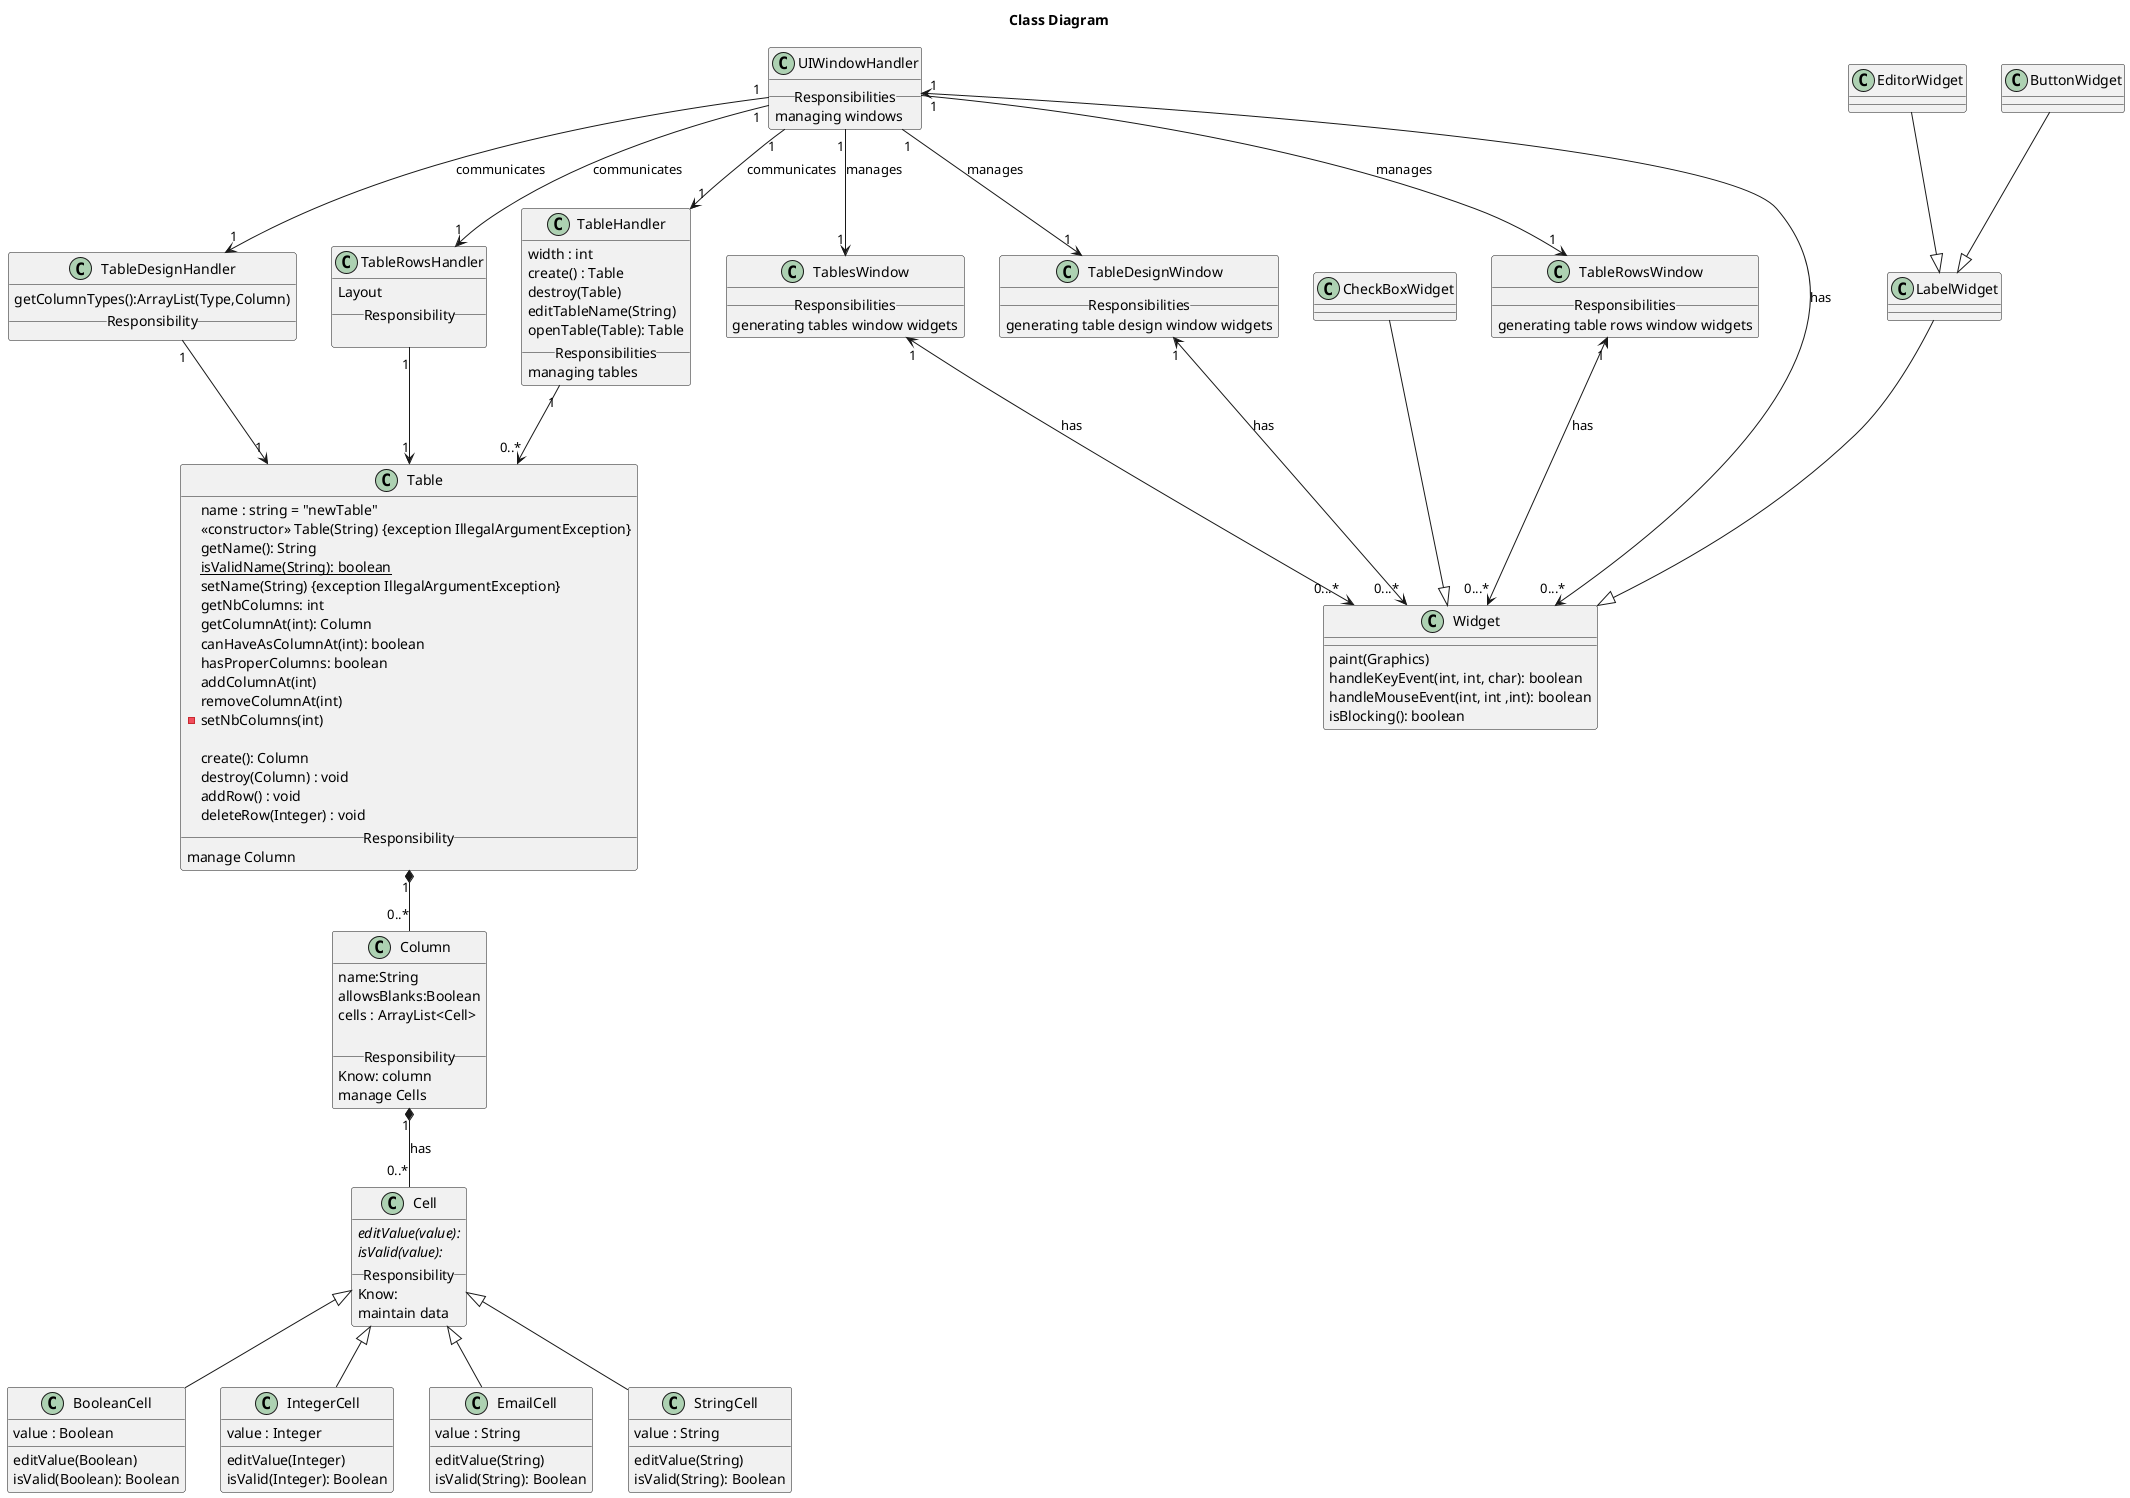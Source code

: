 @startuml
title Class Diagram

class Widget{
    paint(Graphics)
    handleKeyEvent(int, int, char): boolean
    handleMouseEvent(int, int ,int): boolean
    isBlocking(): boolean
}
UIWindowHandler "1" <--> "0...*" Widget: has



class LabelWidget{
}
LabelWidget --|> Widget


class EditorWidget{
}
EditorWidget --|> LabelWidget

class CheckBoxWidget{
}
CheckBoxWidget --|> Widget
class ButtonWidget{
}
ButtonWidget --|> LabelWidget



class UIWindowHandler{
__Responsibilities__
    managing windows
}

class TablesWindow{
__Responsibilities__
    generating tables window widgets
}
class TableDesignWindow{
__Responsibilities__
    generating table design window widgets
}
class TableRowsWindow{
__Responsibilities__
    generating table rows window widgets
}

UIWindowHandler "1" --> "1" TablesWindow: manages
UIWindowHandler "1" --> "1" TableDesignWindow: manages
UIWindowHandler "1" --> "1" TableRowsWindow: manages

TablesWindow "1" <--> "0...*" Widget: has
TableDesignWindow "1" <--> "0...*" Widget: has
TableRowsWindow "1" <--> "0...*" Widget: has

UIWindowHandler "1" --> "1" TableHandler:  communicates
UIWindowHandler "1" --> "1" TableDesignHandler:  communicates
UIWindowHandler "1" --> "1" TableRowsHandler:  communicates


class TableHandler{
    width : int
    create() : Table
    destroy(Table)
    editTableName(String)
    openTable(Table): Table
    __Responsibilities__
    managing tables
}
TableHandler "1" --> "0..*" Table
TableDesignHandler "1" --> "1" Table
TableRowsHandler "1" --> "1" Table


class TableDesignHandler{
    getColumnTypes():ArrayList(Type,Column)
__Responsibility__
}

class TableRowsHandler{
    Layout
__Responsibility__

}

class Table{
    name : string = "newTable"
    <<constructor>> Table(String) {exception IllegalArgumentException}
    getName(): String
    isValidName(String): boolean {static}
    setName(String) {exception IllegalArgumentException}
    getNbColumns: int
    getColumnAt(int): Column
    canHaveAsColumnAt(int): boolean
    hasProperColumns: boolean
    addColumnAt(int)
    removeColumnAt(int)
    - setNbColumns(int)

    create(): Column
    destroy(Column) : void
    addRow() : void
    deleteRow(Integer) : void
__Responsibility__
manage Column
}



class Cell{
editValue(value): {abstract}
isValid(value): {abstract}
__Responsibility__
Know:
maintain data
}
Cell <|-- BooleanCell
Cell <|-- IntegerCell
Cell <|-- EmailCell
Cell <|-- StringCell

class Column{
name:String
allowsBlanks:Boolean
cells : ArrayList<Cell>

__Responsibility__
Know: column
manage Cells
}

Table "1" *-- "0..*" Column
Column "1" *-- "0..*" Cell: has

class BooleanCell{
value : Boolean
editValue(Boolean)
isValid(Boolean): Boolean
}
class StringCell{
value : String
editValue(String)
isValid(String): Boolean
}
class EmailCell{
value : String
editValue(String)
isValid(String): Boolean
}
class IntegerCell{
value : Integer
editValue(Integer)
isValid(Integer): Boolean
}
@enduml
